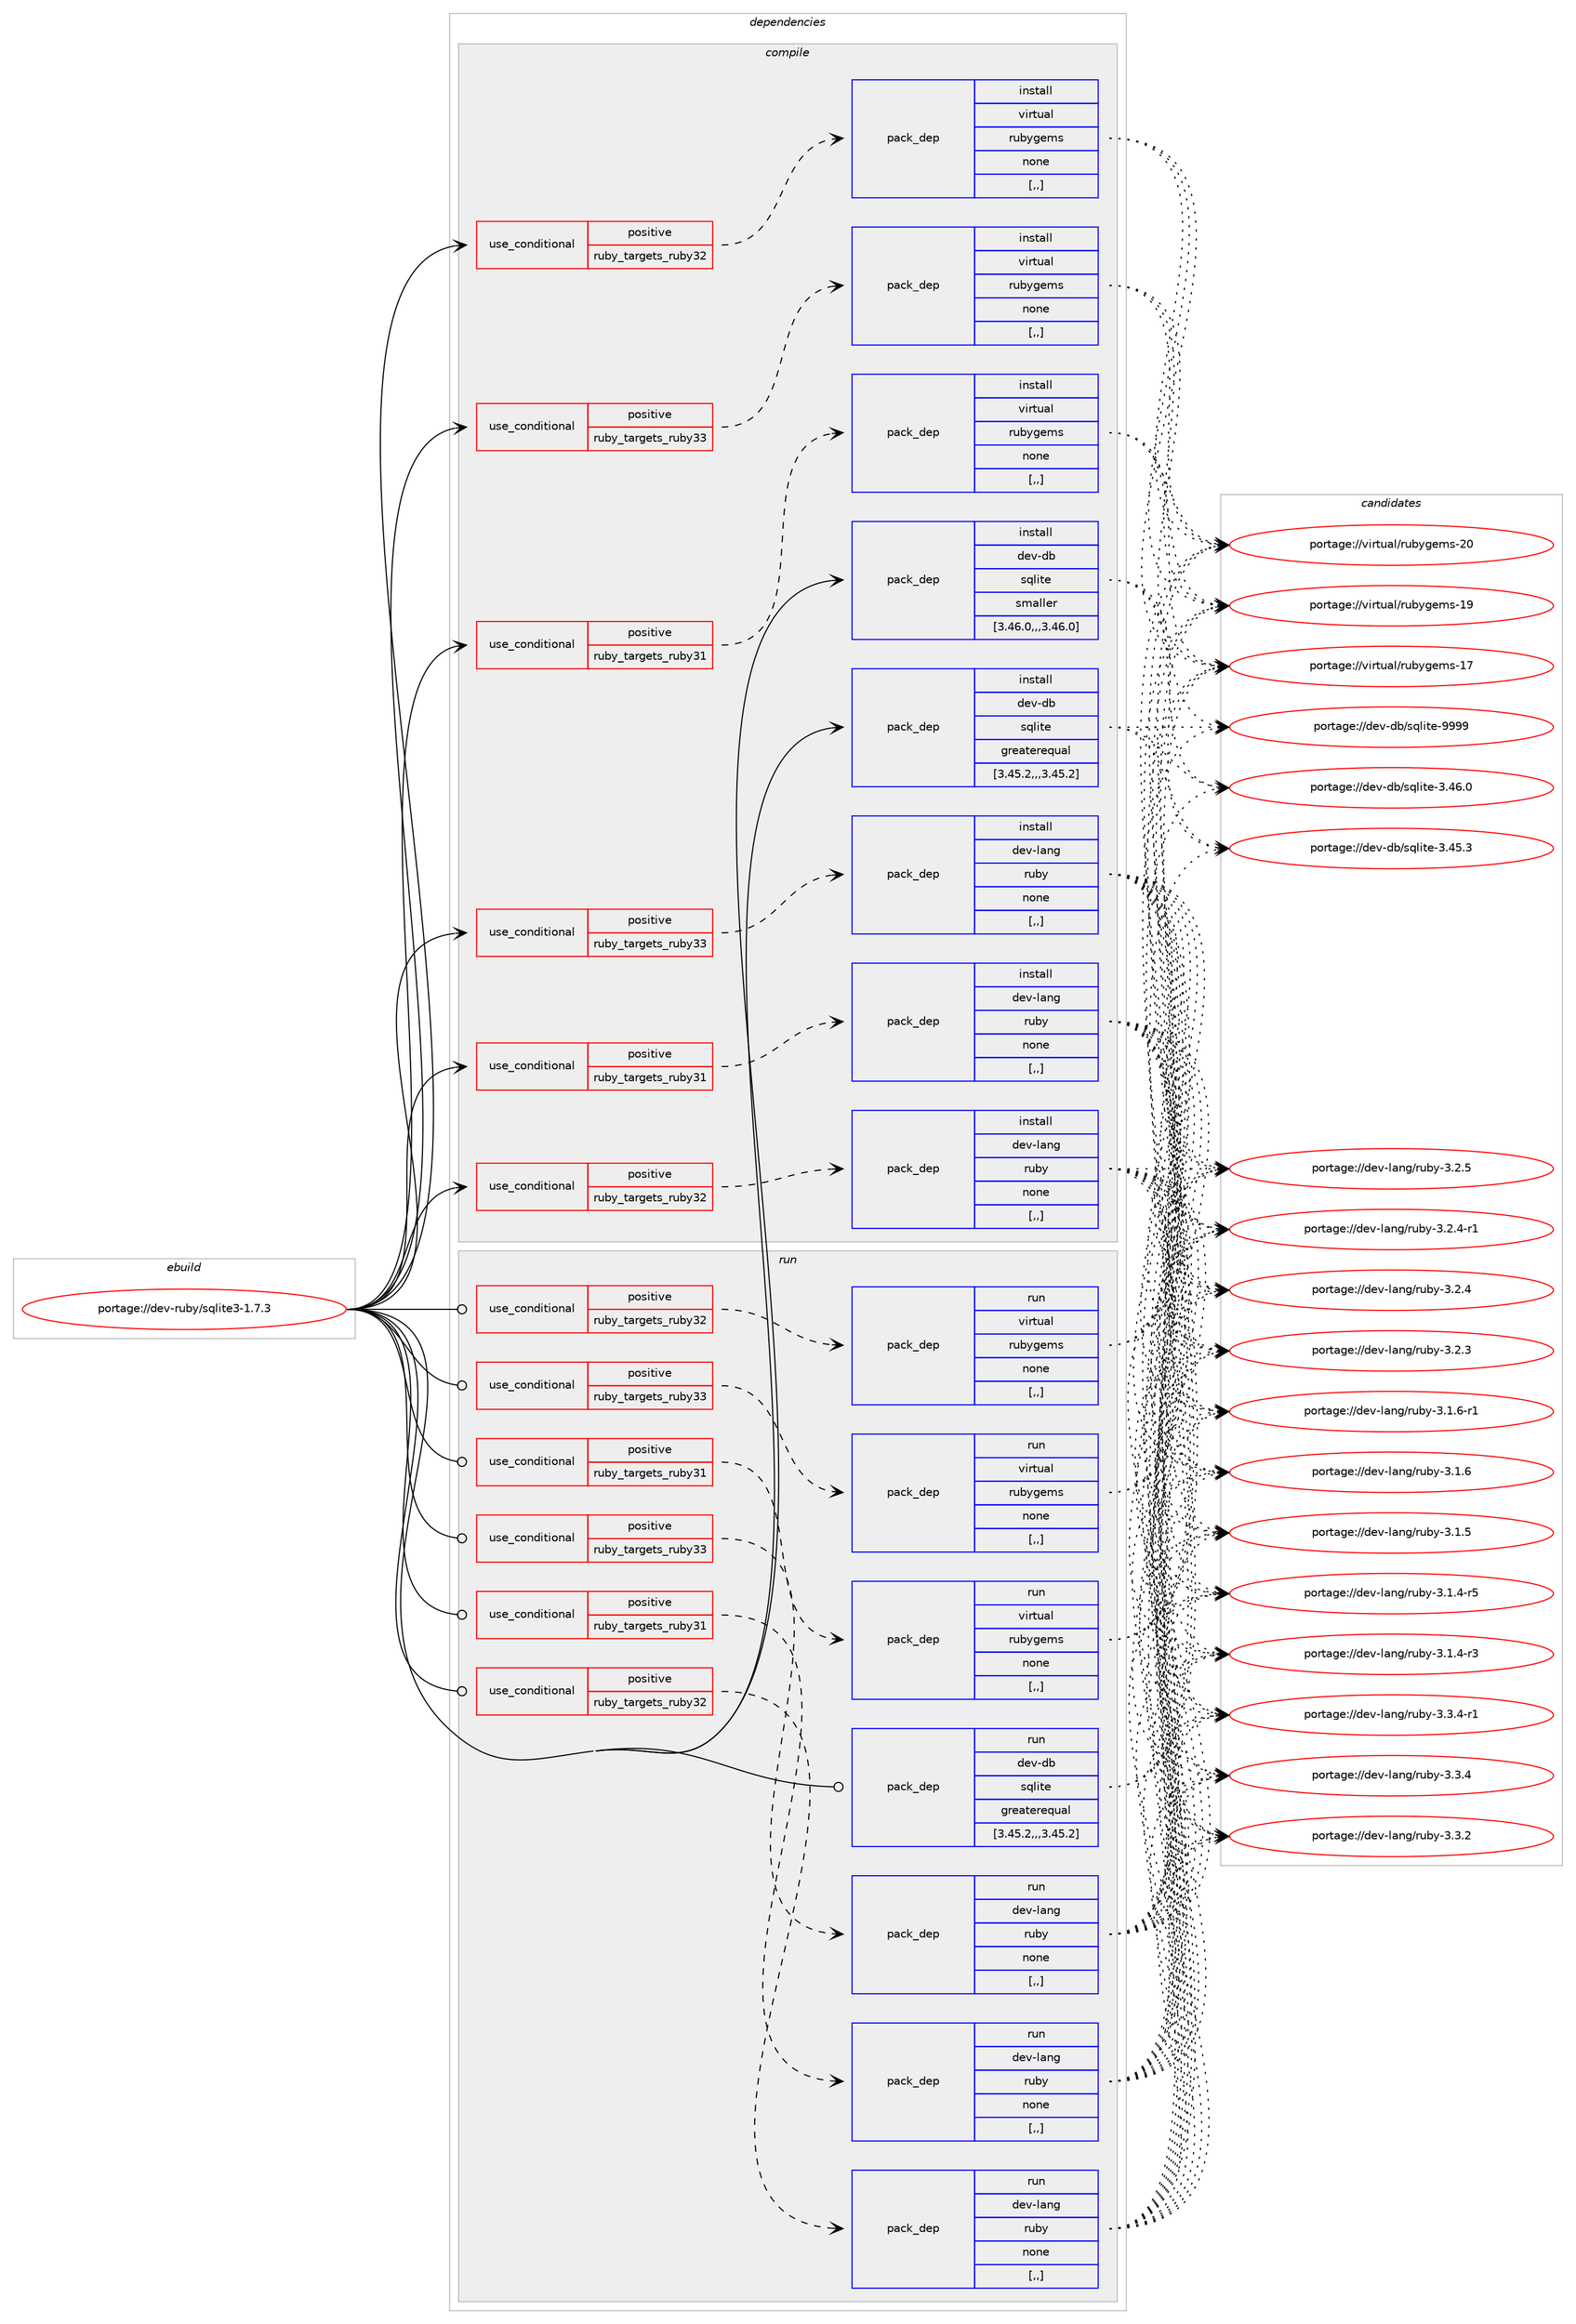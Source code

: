 digraph prolog {

# *************
# Graph options
# *************

newrank=true;
concentrate=true;
compound=true;
graph [rankdir=LR,fontname=Helvetica,fontsize=10,ranksep=1.5];#, ranksep=2.5, nodesep=0.2];
edge  [arrowhead=vee];
node  [fontname=Helvetica,fontsize=10];

# **********
# The ebuild
# **********

subgraph cluster_leftcol {
color=gray;
label=<<i>ebuild</i>>;
id [label="portage://dev-ruby/sqlite3-1.7.3", color=red, width=4, href="../dev-ruby/sqlite3-1.7.3.svg"];
}

# ****************
# The dependencies
# ****************

subgraph cluster_midcol {
color=gray;
label=<<i>dependencies</i>>;
subgraph cluster_compile {
fillcolor="#eeeeee";
style=filled;
label=<<i>compile</i>>;
subgraph cond56975 {
dependency204100 [label=<<TABLE BORDER="0" CELLBORDER="1" CELLSPACING="0" CELLPADDING="4"><TR><TD ROWSPAN="3" CELLPADDING="10">use_conditional</TD></TR><TR><TD>positive</TD></TR><TR><TD>ruby_targets_ruby31</TD></TR></TABLE>>, shape=none, color=red];
subgraph pack145740 {
dependency204101 [label=<<TABLE BORDER="0" CELLBORDER="1" CELLSPACING="0" CELLPADDING="4" WIDTH="220"><TR><TD ROWSPAN="6" CELLPADDING="30">pack_dep</TD></TR><TR><TD WIDTH="110">install</TD></TR><TR><TD>dev-lang</TD></TR><TR><TD>ruby</TD></TR><TR><TD>none</TD></TR><TR><TD>[,,]</TD></TR></TABLE>>, shape=none, color=blue];
}
dependency204100:e -> dependency204101:w [weight=20,style="dashed",arrowhead="vee"];
}
id:e -> dependency204100:w [weight=20,style="solid",arrowhead="vee"];
subgraph cond56976 {
dependency204102 [label=<<TABLE BORDER="0" CELLBORDER="1" CELLSPACING="0" CELLPADDING="4"><TR><TD ROWSPAN="3" CELLPADDING="10">use_conditional</TD></TR><TR><TD>positive</TD></TR><TR><TD>ruby_targets_ruby31</TD></TR></TABLE>>, shape=none, color=red];
subgraph pack145741 {
dependency204103 [label=<<TABLE BORDER="0" CELLBORDER="1" CELLSPACING="0" CELLPADDING="4" WIDTH="220"><TR><TD ROWSPAN="6" CELLPADDING="30">pack_dep</TD></TR><TR><TD WIDTH="110">install</TD></TR><TR><TD>virtual</TD></TR><TR><TD>rubygems</TD></TR><TR><TD>none</TD></TR><TR><TD>[,,]</TD></TR></TABLE>>, shape=none, color=blue];
}
dependency204102:e -> dependency204103:w [weight=20,style="dashed",arrowhead="vee"];
}
id:e -> dependency204102:w [weight=20,style="solid",arrowhead="vee"];
subgraph cond56977 {
dependency204104 [label=<<TABLE BORDER="0" CELLBORDER="1" CELLSPACING="0" CELLPADDING="4"><TR><TD ROWSPAN="3" CELLPADDING="10">use_conditional</TD></TR><TR><TD>positive</TD></TR><TR><TD>ruby_targets_ruby32</TD></TR></TABLE>>, shape=none, color=red];
subgraph pack145742 {
dependency204105 [label=<<TABLE BORDER="0" CELLBORDER="1" CELLSPACING="0" CELLPADDING="4" WIDTH="220"><TR><TD ROWSPAN="6" CELLPADDING="30">pack_dep</TD></TR><TR><TD WIDTH="110">install</TD></TR><TR><TD>dev-lang</TD></TR><TR><TD>ruby</TD></TR><TR><TD>none</TD></TR><TR><TD>[,,]</TD></TR></TABLE>>, shape=none, color=blue];
}
dependency204104:e -> dependency204105:w [weight=20,style="dashed",arrowhead="vee"];
}
id:e -> dependency204104:w [weight=20,style="solid",arrowhead="vee"];
subgraph cond56978 {
dependency204106 [label=<<TABLE BORDER="0" CELLBORDER="1" CELLSPACING="0" CELLPADDING="4"><TR><TD ROWSPAN="3" CELLPADDING="10">use_conditional</TD></TR><TR><TD>positive</TD></TR><TR><TD>ruby_targets_ruby32</TD></TR></TABLE>>, shape=none, color=red];
subgraph pack145743 {
dependency204107 [label=<<TABLE BORDER="0" CELLBORDER="1" CELLSPACING="0" CELLPADDING="4" WIDTH="220"><TR><TD ROWSPAN="6" CELLPADDING="30">pack_dep</TD></TR><TR><TD WIDTH="110">install</TD></TR><TR><TD>virtual</TD></TR><TR><TD>rubygems</TD></TR><TR><TD>none</TD></TR><TR><TD>[,,]</TD></TR></TABLE>>, shape=none, color=blue];
}
dependency204106:e -> dependency204107:w [weight=20,style="dashed",arrowhead="vee"];
}
id:e -> dependency204106:w [weight=20,style="solid",arrowhead="vee"];
subgraph cond56979 {
dependency204108 [label=<<TABLE BORDER="0" CELLBORDER="1" CELLSPACING="0" CELLPADDING="4"><TR><TD ROWSPAN="3" CELLPADDING="10">use_conditional</TD></TR><TR><TD>positive</TD></TR><TR><TD>ruby_targets_ruby33</TD></TR></TABLE>>, shape=none, color=red];
subgraph pack145744 {
dependency204109 [label=<<TABLE BORDER="0" CELLBORDER="1" CELLSPACING="0" CELLPADDING="4" WIDTH="220"><TR><TD ROWSPAN="6" CELLPADDING="30">pack_dep</TD></TR><TR><TD WIDTH="110">install</TD></TR><TR><TD>dev-lang</TD></TR><TR><TD>ruby</TD></TR><TR><TD>none</TD></TR><TR><TD>[,,]</TD></TR></TABLE>>, shape=none, color=blue];
}
dependency204108:e -> dependency204109:w [weight=20,style="dashed",arrowhead="vee"];
}
id:e -> dependency204108:w [weight=20,style="solid",arrowhead="vee"];
subgraph cond56980 {
dependency204110 [label=<<TABLE BORDER="0" CELLBORDER="1" CELLSPACING="0" CELLPADDING="4"><TR><TD ROWSPAN="3" CELLPADDING="10">use_conditional</TD></TR><TR><TD>positive</TD></TR><TR><TD>ruby_targets_ruby33</TD></TR></TABLE>>, shape=none, color=red];
subgraph pack145745 {
dependency204111 [label=<<TABLE BORDER="0" CELLBORDER="1" CELLSPACING="0" CELLPADDING="4" WIDTH="220"><TR><TD ROWSPAN="6" CELLPADDING="30">pack_dep</TD></TR><TR><TD WIDTH="110">install</TD></TR><TR><TD>virtual</TD></TR><TR><TD>rubygems</TD></TR><TR><TD>none</TD></TR><TR><TD>[,,]</TD></TR></TABLE>>, shape=none, color=blue];
}
dependency204110:e -> dependency204111:w [weight=20,style="dashed",arrowhead="vee"];
}
id:e -> dependency204110:w [weight=20,style="solid",arrowhead="vee"];
subgraph pack145746 {
dependency204112 [label=<<TABLE BORDER="0" CELLBORDER="1" CELLSPACING="0" CELLPADDING="4" WIDTH="220"><TR><TD ROWSPAN="6" CELLPADDING="30">pack_dep</TD></TR><TR><TD WIDTH="110">install</TD></TR><TR><TD>dev-db</TD></TR><TR><TD>sqlite</TD></TR><TR><TD>greaterequal</TD></TR><TR><TD>[3.45.2,,,3.45.2]</TD></TR></TABLE>>, shape=none, color=blue];
}
id:e -> dependency204112:w [weight=20,style="solid",arrowhead="vee"];
subgraph pack145747 {
dependency204113 [label=<<TABLE BORDER="0" CELLBORDER="1" CELLSPACING="0" CELLPADDING="4" WIDTH="220"><TR><TD ROWSPAN="6" CELLPADDING="30">pack_dep</TD></TR><TR><TD WIDTH="110">install</TD></TR><TR><TD>dev-db</TD></TR><TR><TD>sqlite</TD></TR><TR><TD>smaller</TD></TR><TR><TD>[3.46.0,,,3.46.0]</TD></TR></TABLE>>, shape=none, color=blue];
}
id:e -> dependency204113:w [weight=20,style="solid",arrowhead="vee"];
}
subgraph cluster_compileandrun {
fillcolor="#eeeeee";
style=filled;
label=<<i>compile and run</i>>;
}
subgraph cluster_run {
fillcolor="#eeeeee";
style=filled;
label=<<i>run</i>>;
subgraph cond56981 {
dependency204114 [label=<<TABLE BORDER="0" CELLBORDER="1" CELLSPACING="0" CELLPADDING="4"><TR><TD ROWSPAN="3" CELLPADDING="10">use_conditional</TD></TR><TR><TD>positive</TD></TR><TR><TD>ruby_targets_ruby31</TD></TR></TABLE>>, shape=none, color=red];
subgraph pack145748 {
dependency204115 [label=<<TABLE BORDER="0" CELLBORDER="1" CELLSPACING="0" CELLPADDING="4" WIDTH="220"><TR><TD ROWSPAN="6" CELLPADDING="30">pack_dep</TD></TR><TR><TD WIDTH="110">run</TD></TR><TR><TD>dev-lang</TD></TR><TR><TD>ruby</TD></TR><TR><TD>none</TD></TR><TR><TD>[,,]</TD></TR></TABLE>>, shape=none, color=blue];
}
dependency204114:e -> dependency204115:w [weight=20,style="dashed",arrowhead="vee"];
}
id:e -> dependency204114:w [weight=20,style="solid",arrowhead="odot"];
subgraph cond56982 {
dependency204116 [label=<<TABLE BORDER="0" CELLBORDER="1" CELLSPACING="0" CELLPADDING="4"><TR><TD ROWSPAN="3" CELLPADDING="10">use_conditional</TD></TR><TR><TD>positive</TD></TR><TR><TD>ruby_targets_ruby31</TD></TR></TABLE>>, shape=none, color=red];
subgraph pack145749 {
dependency204117 [label=<<TABLE BORDER="0" CELLBORDER="1" CELLSPACING="0" CELLPADDING="4" WIDTH="220"><TR><TD ROWSPAN="6" CELLPADDING="30">pack_dep</TD></TR><TR><TD WIDTH="110">run</TD></TR><TR><TD>virtual</TD></TR><TR><TD>rubygems</TD></TR><TR><TD>none</TD></TR><TR><TD>[,,]</TD></TR></TABLE>>, shape=none, color=blue];
}
dependency204116:e -> dependency204117:w [weight=20,style="dashed",arrowhead="vee"];
}
id:e -> dependency204116:w [weight=20,style="solid",arrowhead="odot"];
subgraph cond56983 {
dependency204118 [label=<<TABLE BORDER="0" CELLBORDER="1" CELLSPACING="0" CELLPADDING="4"><TR><TD ROWSPAN="3" CELLPADDING="10">use_conditional</TD></TR><TR><TD>positive</TD></TR><TR><TD>ruby_targets_ruby32</TD></TR></TABLE>>, shape=none, color=red];
subgraph pack145750 {
dependency204119 [label=<<TABLE BORDER="0" CELLBORDER="1" CELLSPACING="0" CELLPADDING="4" WIDTH="220"><TR><TD ROWSPAN="6" CELLPADDING="30">pack_dep</TD></TR><TR><TD WIDTH="110">run</TD></TR><TR><TD>dev-lang</TD></TR><TR><TD>ruby</TD></TR><TR><TD>none</TD></TR><TR><TD>[,,]</TD></TR></TABLE>>, shape=none, color=blue];
}
dependency204118:e -> dependency204119:w [weight=20,style="dashed",arrowhead="vee"];
}
id:e -> dependency204118:w [weight=20,style="solid",arrowhead="odot"];
subgraph cond56984 {
dependency204120 [label=<<TABLE BORDER="0" CELLBORDER="1" CELLSPACING="0" CELLPADDING="4"><TR><TD ROWSPAN="3" CELLPADDING="10">use_conditional</TD></TR><TR><TD>positive</TD></TR><TR><TD>ruby_targets_ruby32</TD></TR></TABLE>>, shape=none, color=red];
subgraph pack145751 {
dependency204121 [label=<<TABLE BORDER="0" CELLBORDER="1" CELLSPACING="0" CELLPADDING="4" WIDTH="220"><TR><TD ROWSPAN="6" CELLPADDING="30">pack_dep</TD></TR><TR><TD WIDTH="110">run</TD></TR><TR><TD>virtual</TD></TR><TR><TD>rubygems</TD></TR><TR><TD>none</TD></TR><TR><TD>[,,]</TD></TR></TABLE>>, shape=none, color=blue];
}
dependency204120:e -> dependency204121:w [weight=20,style="dashed",arrowhead="vee"];
}
id:e -> dependency204120:w [weight=20,style="solid",arrowhead="odot"];
subgraph cond56985 {
dependency204122 [label=<<TABLE BORDER="0" CELLBORDER="1" CELLSPACING="0" CELLPADDING="4"><TR><TD ROWSPAN="3" CELLPADDING="10">use_conditional</TD></TR><TR><TD>positive</TD></TR><TR><TD>ruby_targets_ruby33</TD></TR></TABLE>>, shape=none, color=red];
subgraph pack145752 {
dependency204123 [label=<<TABLE BORDER="0" CELLBORDER="1" CELLSPACING="0" CELLPADDING="4" WIDTH="220"><TR><TD ROWSPAN="6" CELLPADDING="30">pack_dep</TD></TR><TR><TD WIDTH="110">run</TD></TR><TR><TD>dev-lang</TD></TR><TR><TD>ruby</TD></TR><TR><TD>none</TD></TR><TR><TD>[,,]</TD></TR></TABLE>>, shape=none, color=blue];
}
dependency204122:e -> dependency204123:w [weight=20,style="dashed",arrowhead="vee"];
}
id:e -> dependency204122:w [weight=20,style="solid",arrowhead="odot"];
subgraph cond56986 {
dependency204124 [label=<<TABLE BORDER="0" CELLBORDER="1" CELLSPACING="0" CELLPADDING="4"><TR><TD ROWSPAN="3" CELLPADDING="10">use_conditional</TD></TR><TR><TD>positive</TD></TR><TR><TD>ruby_targets_ruby33</TD></TR></TABLE>>, shape=none, color=red];
subgraph pack145753 {
dependency204125 [label=<<TABLE BORDER="0" CELLBORDER="1" CELLSPACING="0" CELLPADDING="4" WIDTH="220"><TR><TD ROWSPAN="6" CELLPADDING="30">pack_dep</TD></TR><TR><TD WIDTH="110">run</TD></TR><TR><TD>virtual</TD></TR><TR><TD>rubygems</TD></TR><TR><TD>none</TD></TR><TR><TD>[,,]</TD></TR></TABLE>>, shape=none, color=blue];
}
dependency204124:e -> dependency204125:w [weight=20,style="dashed",arrowhead="vee"];
}
id:e -> dependency204124:w [weight=20,style="solid",arrowhead="odot"];
subgraph pack145754 {
dependency204126 [label=<<TABLE BORDER="0" CELLBORDER="1" CELLSPACING="0" CELLPADDING="4" WIDTH="220"><TR><TD ROWSPAN="6" CELLPADDING="30">pack_dep</TD></TR><TR><TD WIDTH="110">run</TD></TR><TR><TD>dev-db</TD></TR><TR><TD>sqlite</TD></TR><TR><TD>greaterequal</TD></TR><TR><TD>[3.45.2,,,3.45.2]</TD></TR></TABLE>>, shape=none, color=blue];
}
id:e -> dependency204126:w [weight=20,style="solid",arrowhead="odot"];
}
}

# **************
# The candidates
# **************

subgraph cluster_choices {
rank=same;
color=gray;
label=<<i>candidates</i>>;

subgraph choice145740 {
color=black;
nodesep=1;
choice100101118451089711010347114117981214551465146524511449 [label="portage://dev-lang/ruby-3.3.4-r1", color=red, width=4,href="../dev-lang/ruby-3.3.4-r1.svg"];
choice10010111845108971101034711411798121455146514652 [label="portage://dev-lang/ruby-3.3.4", color=red, width=4,href="../dev-lang/ruby-3.3.4.svg"];
choice10010111845108971101034711411798121455146514650 [label="portage://dev-lang/ruby-3.3.2", color=red, width=4,href="../dev-lang/ruby-3.3.2.svg"];
choice10010111845108971101034711411798121455146504653 [label="portage://dev-lang/ruby-3.2.5", color=red, width=4,href="../dev-lang/ruby-3.2.5.svg"];
choice100101118451089711010347114117981214551465046524511449 [label="portage://dev-lang/ruby-3.2.4-r1", color=red, width=4,href="../dev-lang/ruby-3.2.4-r1.svg"];
choice10010111845108971101034711411798121455146504652 [label="portage://dev-lang/ruby-3.2.4", color=red, width=4,href="../dev-lang/ruby-3.2.4.svg"];
choice10010111845108971101034711411798121455146504651 [label="portage://dev-lang/ruby-3.2.3", color=red, width=4,href="../dev-lang/ruby-3.2.3.svg"];
choice100101118451089711010347114117981214551464946544511449 [label="portage://dev-lang/ruby-3.1.6-r1", color=red, width=4,href="../dev-lang/ruby-3.1.6-r1.svg"];
choice10010111845108971101034711411798121455146494654 [label="portage://dev-lang/ruby-3.1.6", color=red, width=4,href="../dev-lang/ruby-3.1.6.svg"];
choice10010111845108971101034711411798121455146494653 [label="portage://dev-lang/ruby-3.1.5", color=red, width=4,href="../dev-lang/ruby-3.1.5.svg"];
choice100101118451089711010347114117981214551464946524511453 [label="portage://dev-lang/ruby-3.1.4-r5", color=red, width=4,href="../dev-lang/ruby-3.1.4-r5.svg"];
choice100101118451089711010347114117981214551464946524511451 [label="portage://dev-lang/ruby-3.1.4-r3", color=red, width=4,href="../dev-lang/ruby-3.1.4-r3.svg"];
dependency204101:e -> choice100101118451089711010347114117981214551465146524511449:w [style=dotted,weight="100"];
dependency204101:e -> choice10010111845108971101034711411798121455146514652:w [style=dotted,weight="100"];
dependency204101:e -> choice10010111845108971101034711411798121455146514650:w [style=dotted,weight="100"];
dependency204101:e -> choice10010111845108971101034711411798121455146504653:w [style=dotted,weight="100"];
dependency204101:e -> choice100101118451089711010347114117981214551465046524511449:w [style=dotted,weight="100"];
dependency204101:e -> choice10010111845108971101034711411798121455146504652:w [style=dotted,weight="100"];
dependency204101:e -> choice10010111845108971101034711411798121455146504651:w [style=dotted,weight="100"];
dependency204101:e -> choice100101118451089711010347114117981214551464946544511449:w [style=dotted,weight="100"];
dependency204101:e -> choice10010111845108971101034711411798121455146494654:w [style=dotted,weight="100"];
dependency204101:e -> choice10010111845108971101034711411798121455146494653:w [style=dotted,weight="100"];
dependency204101:e -> choice100101118451089711010347114117981214551464946524511453:w [style=dotted,weight="100"];
dependency204101:e -> choice100101118451089711010347114117981214551464946524511451:w [style=dotted,weight="100"];
}
subgraph choice145741 {
color=black;
nodesep=1;
choice118105114116117971084711411798121103101109115455048 [label="portage://virtual/rubygems-20", color=red, width=4,href="../virtual/rubygems-20.svg"];
choice118105114116117971084711411798121103101109115454957 [label="portage://virtual/rubygems-19", color=red, width=4,href="../virtual/rubygems-19.svg"];
choice118105114116117971084711411798121103101109115454955 [label="portage://virtual/rubygems-17", color=red, width=4,href="../virtual/rubygems-17.svg"];
dependency204103:e -> choice118105114116117971084711411798121103101109115455048:w [style=dotted,weight="100"];
dependency204103:e -> choice118105114116117971084711411798121103101109115454957:w [style=dotted,weight="100"];
dependency204103:e -> choice118105114116117971084711411798121103101109115454955:w [style=dotted,weight="100"];
}
subgraph choice145742 {
color=black;
nodesep=1;
choice100101118451089711010347114117981214551465146524511449 [label="portage://dev-lang/ruby-3.3.4-r1", color=red, width=4,href="../dev-lang/ruby-3.3.4-r1.svg"];
choice10010111845108971101034711411798121455146514652 [label="portage://dev-lang/ruby-3.3.4", color=red, width=4,href="../dev-lang/ruby-3.3.4.svg"];
choice10010111845108971101034711411798121455146514650 [label="portage://dev-lang/ruby-3.3.2", color=red, width=4,href="../dev-lang/ruby-3.3.2.svg"];
choice10010111845108971101034711411798121455146504653 [label="portage://dev-lang/ruby-3.2.5", color=red, width=4,href="../dev-lang/ruby-3.2.5.svg"];
choice100101118451089711010347114117981214551465046524511449 [label="portage://dev-lang/ruby-3.2.4-r1", color=red, width=4,href="../dev-lang/ruby-3.2.4-r1.svg"];
choice10010111845108971101034711411798121455146504652 [label="portage://dev-lang/ruby-3.2.4", color=red, width=4,href="../dev-lang/ruby-3.2.4.svg"];
choice10010111845108971101034711411798121455146504651 [label="portage://dev-lang/ruby-3.2.3", color=red, width=4,href="../dev-lang/ruby-3.2.3.svg"];
choice100101118451089711010347114117981214551464946544511449 [label="portage://dev-lang/ruby-3.1.6-r1", color=red, width=4,href="../dev-lang/ruby-3.1.6-r1.svg"];
choice10010111845108971101034711411798121455146494654 [label="portage://dev-lang/ruby-3.1.6", color=red, width=4,href="../dev-lang/ruby-3.1.6.svg"];
choice10010111845108971101034711411798121455146494653 [label="portage://dev-lang/ruby-3.1.5", color=red, width=4,href="../dev-lang/ruby-3.1.5.svg"];
choice100101118451089711010347114117981214551464946524511453 [label="portage://dev-lang/ruby-3.1.4-r5", color=red, width=4,href="../dev-lang/ruby-3.1.4-r5.svg"];
choice100101118451089711010347114117981214551464946524511451 [label="portage://dev-lang/ruby-3.1.4-r3", color=red, width=4,href="../dev-lang/ruby-3.1.4-r3.svg"];
dependency204105:e -> choice100101118451089711010347114117981214551465146524511449:w [style=dotted,weight="100"];
dependency204105:e -> choice10010111845108971101034711411798121455146514652:w [style=dotted,weight="100"];
dependency204105:e -> choice10010111845108971101034711411798121455146514650:w [style=dotted,weight="100"];
dependency204105:e -> choice10010111845108971101034711411798121455146504653:w [style=dotted,weight="100"];
dependency204105:e -> choice100101118451089711010347114117981214551465046524511449:w [style=dotted,weight="100"];
dependency204105:e -> choice10010111845108971101034711411798121455146504652:w [style=dotted,weight="100"];
dependency204105:e -> choice10010111845108971101034711411798121455146504651:w [style=dotted,weight="100"];
dependency204105:e -> choice100101118451089711010347114117981214551464946544511449:w [style=dotted,weight="100"];
dependency204105:e -> choice10010111845108971101034711411798121455146494654:w [style=dotted,weight="100"];
dependency204105:e -> choice10010111845108971101034711411798121455146494653:w [style=dotted,weight="100"];
dependency204105:e -> choice100101118451089711010347114117981214551464946524511453:w [style=dotted,weight="100"];
dependency204105:e -> choice100101118451089711010347114117981214551464946524511451:w [style=dotted,weight="100"];
}
subgraph choice145743 {
color=black;
nodesep=1;
choice118105114116117971084711411798121103101109115455048 [label="portage://virtual/rubygems-20", color=red, width=4,href="../virtual/rubygems-20.svg"];
choice118105114116117971084711411798121103101109115454957 [label="portage://virtual/rubygems-19", color=red, width=4,href="../virtual/rubygems-19.svg"];
choice118105114116117971084711411798121103101109115454955 [label="portage://virtual/rubygems-17", color=red, width=4,href="../virtual/rubygems-17.svg"];
dependency204107:e -> choice118105114116117971084711411798121103101109115455048:w [style=dotted,weight="100"];
dependency204107:e -> choice118105114116117971084711411798121103101109115454957:w [style=dotted,weight="100"];
dependency204107:e -> choice118105114116117971084711411798121103101109115454955:w [style=dotted,weight="100"];
}
subgraph choice145744 {
color=black;
nodesep=1;
choice100101118451089711010347114117981214551465146524511449 [label="portage://dev-lang/ruby-3.3.4-r1", color=red, width=4,href="../dev-lang/ruby-3.3.4-r1.svg"];
choice10010111845108971101034711411798121455146514652 [label="portage://dev-lang/ruby-3.3.4", color=red, width=4,href="../dev-lang/ruby-3.3.4.svg"];
choice10010111845108971101034711411798121455146514650 [label="portage://dev-lang/ruby-3.3.2", color=red, width=4,href="../dev-lang/ruby-3.3.2.svg"];
choice10010111845108971101034711411798121455146504653 [label="portage://dev-lang/ruby-3.2.5", color=red, width=4,href="../dev-lang/ruby-3.2.5.svg"];
choice100101118451089711010347114117981214551465046524511449 [label="portage://dev-lang/ruby-3.2.4-r1", color=red, width=4,href="../dev-lang/ruby-3.2.4-r1.svg"];
choice10010111845108971101034711411798121455146504652 [label="portage://dev-lang/ruby-3.2.4", color=red, width=4,href="../dev-lang/ruby-3.2.4.svg"];
choice10010111845108971101034711411798121455146504651 [label="portage://dev-lang/ruby-3.2.3", color=red, width=4,href="../dev-lang/ruby-3.2.3.svg"];
choice100101118451089711010347114117981214551464946544511449 [label="portage://dev-lang/ruby-3.1.6-r1", color=red, width=4,href="../dev-lang/ruby-3.1.6-r1.svg"];
choice10010111845108971101034711411798121455146494654 [label="portage://dev-lang/ruby-3.1.6", color=red, width=4,href="../dev-lang/ruby-3.1.6.svg"];
choice10010111845108971101034711411798121455146494653 [label="portage://dev-lang/ruby-3.1.5", color=red, width=4,href="../dev-lang/ruby-3.1.5.svg"];
choice100101118451089711010347114117981214551464946524511453 [label="portage://dev-lang/ruby-3.1.4-r5", color=red, width=4,href="../dev-lang/ruby-3.1.4-r5.svg"];
choice100101118451089711010347114117981214551464946524511451 [label="portage://dev-lang/ruby-3.1.4-r3", color=red, width=4,href="../dev-lang/ruby-3.1.4-r3.svg"];
dependency204109:e -> choice100101118451089711010347114117981214551465146524511449:w [style=dotted,weight="100"];
dependency204109:e -> choice10010111845108971101034711411798121455146514652:w [style=dotted,weight="100"];
dependency204109:e -> choice10010111845108971101034711411798121455146514650:w [style=dotted,weight="100"];
dependency204109:e -> choice10010111845108971101034711411798121455146504653:w [style=dotted,weight="100"];
dependency204109:e -> choice100101118451089711010347114117981214551465046524511449:w [style=dotted,weight="100"];
dependency204109:e -> choice10010111845108971101034711411798121455146504652:w [style=dotted,weight="100"];
dependency204109:e -> choice10010111845108971101034711411798121455146504651:w [style=dotted,weight="100"];
dependency204109:e -> choice100101118451089711010347114117981214551464946544511449:w [style=dotted,weight="100"];
dependency204109:e -> choice10010111845108971101034711411798121455146494654:w [style=dotted,weight="100"];
dependency204109:e -> choice10010111845108971101034711411798121455146494653:w [style=dotted,weight="100"];
dependency204109:e -> choice100101118451089711010347114117981214551464946524511453:w [style=dotted,weight="100"];
dependency204109:e -> choice100101118451089711010347114117981214551464946524511451:w [style=dotted,weight="100"];
}
subgraph choice145745 {
color=black;
nodesep=1;
choice118105114116117971084711411798121103101109115455048 [label="portage://virtual/rubygems-20", color=red, width=4,href="../virtual/rubygems-20.svg"];
choice118105114116117971084711411798121103101109115454957 [label="portage://virtual/rubygems-19", color=red, width=4,href="../virtual/rubygems-19.svg"];
choice118105114116117971084711411798121103101109115454955 [label="portage://virtual/rubygems-17", color=red, width=4,href="../virtual/rubygems-17.svg"];
dependency204111:e -> choice118105114116117971084711411798121103101109115455048:w [style=dotted,weight="100"];
dependency204111:e -> choice118105114116117971084711411798121103101109115454957:w [style=dotted,weight="100"];
dependency204111:e -> choice118105114116117971084711411798121103101109115454955:w [style=dotted,weight="100"];
}
subgraph choice145746 {
color=black;
nodesep=1;
choice1001011184510098471151131081051161014557575757 [label="portage://dev-db/sqlite-9999", color=red, width=4,href="../dev-db/sqlite-9999.svg"];
choice10010111845100984711511310810511610145514652544648 [label="portage://dev-db/sqlite-3.46.0", color=red, width=4,href="../dev-db/sqlite-3.46.0.svg"];
choice10010111845100984711511310810511610145514652534651 [label="portage://dev-db/sqlite-3.45.3", color=red, width=4,href="../dev-db/sqlite-3.45.3.svg"];
dependency204112:e -> choice1001011184510098471151131081051161014557575757:w [style=dotted,weight="100"];
dependency204112:e -> choice10010111845100984711511310810511610145514652544648:w [style=dotted,weight="100"];
dependency204112:e -> choice10010111845100984711511310810511610145514652534651:w [style=dotted,weight="100"];
}
subgraph choice145747 {
color=black;
nodesep=1;
choice1001011184510098471151131081051161014557575757 [label="portage://dev-db/sqlite-9999", color=red, width=4,href="../dev-db/sqlite-9999.svg"];
choice10010111845100984711511310810511610145514652544648 [label="portage://dev-db/sqlite-3.46.0", color=red, width=4,href="../dev-db/sqlite-3.46.0.svg"];
choice10010111845100984711511310810511610145514652534651 [label="portage://dev-db/sqlite-3.45.3", color=red, width=4,href="../dev-db/sqlite-3.45.3.svg"];
dependency204113:e -> choice1001011184510098471151131081051161014557575757:w [style=dotted,weight="100"];
dependency204113:e -> choice10010111845100984711511310810511610145514652544648:w [style=dotted,weight="100"];
dependency204113:e -> choice10010111845100984711511310810511610145514652534651:w [style=dotted,weight="100"];
}
subgraph choice145748 {
color=black;
nodesep=1;
choice100101118451089711010347114117981214551465146524511449 [label="portage://dev-lang/ruby-3.3.4-r1", color=red, width=4,href="../dev-lang/ruby-3.3.4-r1.svg"];
choice10010111845108971101034711411798121455146514652 [label="portage://dev-lang/ruby-3.3.4", color=red, width=4,href="../dev-lang/ruby-3.3.4.svg"];
choice10010111845108971101034711411798121455146514650 [label="portage://dev-lang/ruby-3.3.2", color=red, width=4,href="../dev-lang/ruby-3.3.2.svg"];
choice10010111845108971101034711411798121455146504653 [label="portage://dev-lang/ruby-3.2.5", color=red, width=4,href="../dev-lang/ruby-3.2.5.svg"];
choice100101118451089711010347114117981214551465046524511449 [label="portage://dev-lang/ruby-3.2.4-r1", color=red, width=4,href="../dev-lang/ruby-3.2.4-r1.svg"];
choice10010111845108971101034711411798121455146504652 [label="portage://dev-lang/ruby-3.2.4", color=red, width=4,href="../dev-lang/ruby-3.2.4.svg"];
choice10010111845108971101034711411798121455146504651 [label="portage://dev-lang/ruby-3.2.3", color=red, width=4,href="../dev-lang/ruby-3.2.3.svg"];
choice100101118451089711010347114117981214551464946544511449 [label="portage://dev-lang/ruby-3.1.6-r1", color=red, width=4,href="../dev-lang/ruby-3.1.6-r1.svg"];
choice10010111845108971101034711411798121455146494654 [label="portage://dev-lang/ruby-3.1.6", color=red, width=4,href="../dev-lang/ruby-3.1.6.svg"];
choice10010111845108971101034711411798121455146494653 [label="portage://dev-lang/ruby-3.1.5", color=red, width=4,href="../dev-lang/ruby-3.1.5.svg"];
choice100101118451089711010347114117981214551464946524511453 [label="portage://dev-lang/ruby-3.1.4-r5", color=red, width=4,href="../dev-lang/ruby-3.1.4-r5.svg"];
choice100101118451089711010347114117981214551464946524511451 [label="portage://dev-lang/ruby-3.1.4-r3", color=red, width=4,href="../dev-lang/ruby-3.1.4-r3.svg"];
dependency204115:e -> choice100101118451089711010347114117981214551465146524511449:w [style=dotted,weight="100"];
dependency204115:e -> choice10010111845108971101034711411798121455146514652:w [style=dotted,weight="100"];
dependency204115:e -> choice10010111845108971101034711411798121455146514650:w [style=dotted,weight="100"];
dependency204115:e -> choice10010111845108971101034711411798121455146504653:w [style=dotted,weight="100"];
dependency204115:e -> choice100101118451089711010347114117981214551465046524511449:w [style=dotted,weight="100"];
dependency204115:e -> choice10010111845108971101034711411798121455146504652:w [style=dotted,weight="100"];
dependency204115:e -> choice10010111845108971101034711411798121455146504651:w [style=dotted,weight="100"];
dependency204115:e -> choice100101118451089711010347114117981214551464946544511449:w [style=dotted,weight="100"];
dependency204115:e -> choice10010111845108971101034711411798121455146494654:w [style=dotted,weight="100"];
dependency204115:e -> choice10010111845108971101034711411798121455146494653:w [style=dotted,weight="100"];
dependency204115:e -> choice100101118451089711010347114117981214551464946524511453:w [style=dotted,weight="100"];
dependency204115:e -> choice100101118451089711010347114117981214551464946524511451:w [style=dotted,weight="100"];
}
subgraph choice145749 {
color=black;
nodesep=1;
choice118105114116117971084711411798121103101109115455048 [label="portage://virtual/rubygems-20", color=red, width=4,href="../virtual/rubygems-20.svg"];
choice118105114116117971084711411798121103101109115454957 [label="portage://virtual/rubygems-19", color=red, width=4,href="../virtual/rubygems-19.svg"];
choice118105114116117971084711411798121103101109115454955 [label="portage://virtual/rubygems-17", color=red, width=4,href="../virtual/rubygems-17.svg"];
dependency204117:e -> choice118105114116117971084711411798121103101109115455048:w [style=dotted,weight="100"];
dependency204117:e -> choice118105114116117971084711411798121103101109115454957:w [style=dotted,weight="100"];
dependency204117:e -> choice118105114116117971084711411798121103101109115454955:w [style=dotted,weight="100"];
}
subgraph choice145750 {
color=black;
nodesep=1;
choice100101118451089711010347114117981214551465146524511449 [label="portage://dev-lang/ruby-3.3.4-r1", color=red, width=4,href="../dev-lang/ruby-3.3.4-r1.svg"];
choice10010111845108971101034711411798121455146514652 [label="portage://dev-lang/ruby-3.3.4", color=red, width=4,href="../dev-lang/ruby-3.3.4.svg"];
choice10010111845108971101034711411798121455146514650 [label="portage://dev-lang/ruby-3.3.2", color=red, width=4,href="../dev-lang/ruby-3.3.2.svg"];
choice10010111845108971101034711411798121455146504653 [label="portage://dev-lang/ruby-3.2.5", color=red, width=4,href="../dev-lang/ruby-3.2.5.svg"];
choice100101118451089711010347114117981214551465046524511449 [label="portage://dev-lang/ruby-3.2.4-r1", color=red, width=4,href="../dev-lang/ruby-3.2.4-r1.svg"];
choice10010111845108971101034711411798121455146504652 [label="portage://dev-lang/ruby-3.2.4", color=red, width=4,href="../dev-lang/ruby-3.2.4.svg"];
choice10010111845108971101034711411798121455146504651 [label="portage://dev-lang/ruby-3.2.3", color=red, width=4,href="../dev-lang/ruby-3.2.3.svg"];
choice100101118451089711010347114117981214551464946544511449 [label="portage://dev-lang/ruby-3.1.6-r1", color=red, width=4,href="../dev-lang/ruby-3.1.6-r1.svg"];
choice10010111845108971101034711411798121455146494654 [label="portage://dev-lang/ruby-3.1.6", color=red, width=4,href="../dev-lang/ruby-3.1.6.svg"];
choice10010111845108971101034711411798121455146494653 [label="portage://dev-lang/ruby-3.1.5", color=red, width=4,href="../dev-lang/ruby-3.1.5.svg"];
choice100101118451089711010347114117981214551464946524511453 [label="portage://dev-lang/ruby-3.1.4-r5", color=red, width=4,href="../dev-lang/ruby-3.1.4-r5.svg"];
choice100101118451089711010347114117981214551464946524511451 [label="portage://dev-lang/ruby-3.1.4-r3", color=red, width=4,href="../dev-lang/ruby-3.1.4-r3.svg"];
dependency204119:e -> choice100101118451089711010347114117981214551465146524511449:w [style=dotted,weight="100"];
dependency204119:e -> choice10010111845108971101034711411798121455146514652:w [style=dotted,weight="100"];
dependency204119:e -> choice10010111845108971101034711411798121455146514650:w [style=dotted,weight="100"];
dependency204119:e -> choice10010111845108971101034711411798121455146504653:w [style=dotted,weight="100"];
dependency204119:e -> choice100101118451089711010347114117981214551465046524511449:w [style=dotted,weight="100"];
dependency204119:e -> choice10010111845108971101034711411798121455146504652:w [style=dotted,weight="100"];
dependency204119:e -> choice10010111845108971101034711411798121455146504651:w [style=dotted,weight="100"];
dependency204119:e -> choice100101118451089711010347114117981214551464946544511449:w [style=dotted,weight="100"];
dependency204119:e -> choice10010111845108971101034711411798121455146494654:w [style=dotted,weight="100"];
dependency204119:e -> choice10010111845108971101034711411798121455146494653:w [style=dotted,weight="100"];
dependency204119:e -> choice100101118451089711010347114117981214551464946524511453:w [style=dotted,weight="100"];
dependency204119:e -> choice100101118451089711010347114117981214551464946524511451:w [style=dotted,weight="100"];
}
subgraph choice145751 {
color=black;
nodesep=1;
choice118105114116117971084711411798121103101109115455048 [label="portage://virtual/rubygems-20", color=red, width=4,href="../virtual/rubygems-20.svg"];
choice118105114116117971084711411798121103101109115454957 [label="portage://virtual/rubygems-19", color=red, width=4,href="../virtual/rubygems-19.svg"];
choice118105114116117971084711411798121103101109115454955 [label="portage://virtual/rubygems-17", color=red, width=4,href="../virtual/rubygems-17.svg"];
dependency204121:e -> choice118105114116117971084711411798121103101109115455048:w [style=dotted,weight="100"];
dependency204121:e -> choice118105114116117971084711411798121103101109115454957:w [style=dotted,weight="100"];
dependency204121:e -> choice118105114116117971084711411798121103101109115454955:w [style=dotted,weight="100"];
}
subgraph choice145752 {
color=black;
nodesep=1;
choice100101118451089711010347114117981214551465146524511449 [label="portage://dev-lang/ruby-3.3.4-r1", color=red, width=4,href="../dev-lang/ruby-3.3.4-r1.svg"];
choice10010111845108971101034711411798121455146514652 [label="portage://dev-lang/ruby-3.3.4", color=red, width=4,href="../dev-lang/ruby-3.3.4.svg"];
choice10010111845108971101034711411798121455146514650 [label="portage://dev-lang/ruby-3.3.2", color=red, width=4,href="../dev-lang/ruby-3.3.2.svg"];
choice10010111845108971101034711411798121455146504653 [label="portage://dev-lang/ruby-3.2.5", color=red, width=4,href="../dev-lang/ruby-3.2.5.svg"];
choice100101118451089711010347114117981214551465046524511449 [label="portage://dev-lang/ruby-3.2.4-r1", color=red, width=4,href="../dev-lang/ruby-3.2.4-r1.svg"];
choice10010111845108971101034711411798121455146504652 [label="portage://dev-lang/ruby-3.2.4", color=red, width=4,href="../dev-lang/ruby-3.2.4.svg"];
choice10010111845108971101034711411798121455146504651 [label="portage://dev-lang/ruby-3.2.3", color=red, width=4,href="../dev-lang/ruby-3.2.3.svg"];
choice100101118451089711010347114117981214551464946544511449 [label="portage://dev-lang/ruby-3.1.6-r1", color=red, width=4,href="../dev-lang/ruby-3.1.6-r1.svg"];
choice10010111845108971101034711411798121455146494654 [label="portage://dev-lang/ruby-3.1.6", color=red, width=4,href="../dev-lang/ruby-3.1.6.svg"];
choice10010111845108971101034711411798121455146494653 [label="portage://dev-lang/ruby-3.1.5", color=red, width=4,href="../dev-lang/ruby-3.1.5.svg"];
choice100101118451089711010347114117981214551464946524511453 [label="portage://dev-lang/ruby-3.1.4-r5", color=red, width=4,href="../dev-lang/ruby-3.1.4-r5.svg"];
choice100101118451089711010347114117981214551464946524511451 [label="portage://dev-lang/ruby-3.1.4-r3", color=red, width=4,href="../dev-lang/ruby-3.1.4-r3.svg"];
dependency204123:e -> choice100101118451089711010347114117981214551465146524511449:w [style=dotted,weight="100"];
dependency204123:e -> choice10010111845108971101034711411798121455146514652:w [style=dotted,weight="100"];
dependency204123:e -> choice10010111845108971101034711411798121455146514650:w [style=dotted,weight="100"];
dependency204123:e -> choice10010111845108971101034711411798121455146504653:w [style=dotted,weight="100"];
dependency204123:e -> choice100101118451089711010347114117981214551465046524511449:w [style=dotted,weight="100"];
dependency204123:e -> choice10010111845108971101034711411798121455146504652:w [style=dotted,weight="100"];
dependency204123:e -> choice10010111845108971101034711411798121455146504651:w [style=dotted,weight="100"];
dependency204123:e -> choice100101118451089711010347114117981214551464946544511449:w [style=dotted,weight="100"];
dependency204123:e -> choice10010111845108971101034711411798121455146494654:w [style=dotted,weight="100"];
dependency204123:e -> choice10010111845108971101034711411798121455146494653:w [style=dotted,weight="100"];
dependency204123:e -> choice100101118451089711010347114117981214551464946524511453:w [style=dotted,weight="100"];
dependency204123:e -> choice100101118451089711010347114117981214551464946524511451:w [style=dotted,weight="100"];
}
subgraph choice145753 {
color=black;
nodesep=1;
choice118105114116117971084711411798121103101109115455048 [label="portage://virtual/rubygems-20", color=red, width=4,href="../virtual/rubygems-20.svg"];
choice118105114116117971084711411798121103101109115454957 [label="portage://virtual/rubygems-19", color=red, width=4,href="../virtual/rubygems-19.svg"];
choice118105114116117971084711411798121103101109115454955 [label="portage://virtual/rubygems-17", color=red, width=4,href="../virtual/rubygems-17.svg"];
dependency204125:e -> choice118105114116117971084711411798121103101109115455048:w [style=dotted,weight="100"];
dependency204125:e -> choice118105114116117971084711411798121103101109115454957:w [style=dotted,weight="100"];
dependency204125:e -> choice118105114116117971084711411798121103101109115454955:w [style=dotted,weight="100"];
}
subgraph choice145754 {
color=black;
nodesep=1;
choice1001011184510098471151131081051161014557575757 [label="portage://dev-db/sqlite-9999", color=red, width=4,href="../dev-db/sqlite-9999.svg"];
choice10010111845100984711511310810511610145514652544648 [label="portage://dev-db/sqlite-3.46.0", color=red, width=4,href="../dev-db/sqlite-3.46.0.svg"];
choice10010111845100984711511310810511610145514652534651 [label="portage://dev-db/sqlite-3.45.3", color=red, width=4,href="../dev-db/sqlite-3.45.3.svg"];
dependency204126:e -> choice1001011184510098471151131081051161014557575757:w [style=dotted,weight="100"];
dependency204126:e -> choice10010111845100984711511310810511610145514652544648:w [style=dotted,weight="100"];
dependency204126:e -> choice10010111845100984711511310810511610145514652534651:w [style=dotted,weight="100"];
}
}

}
